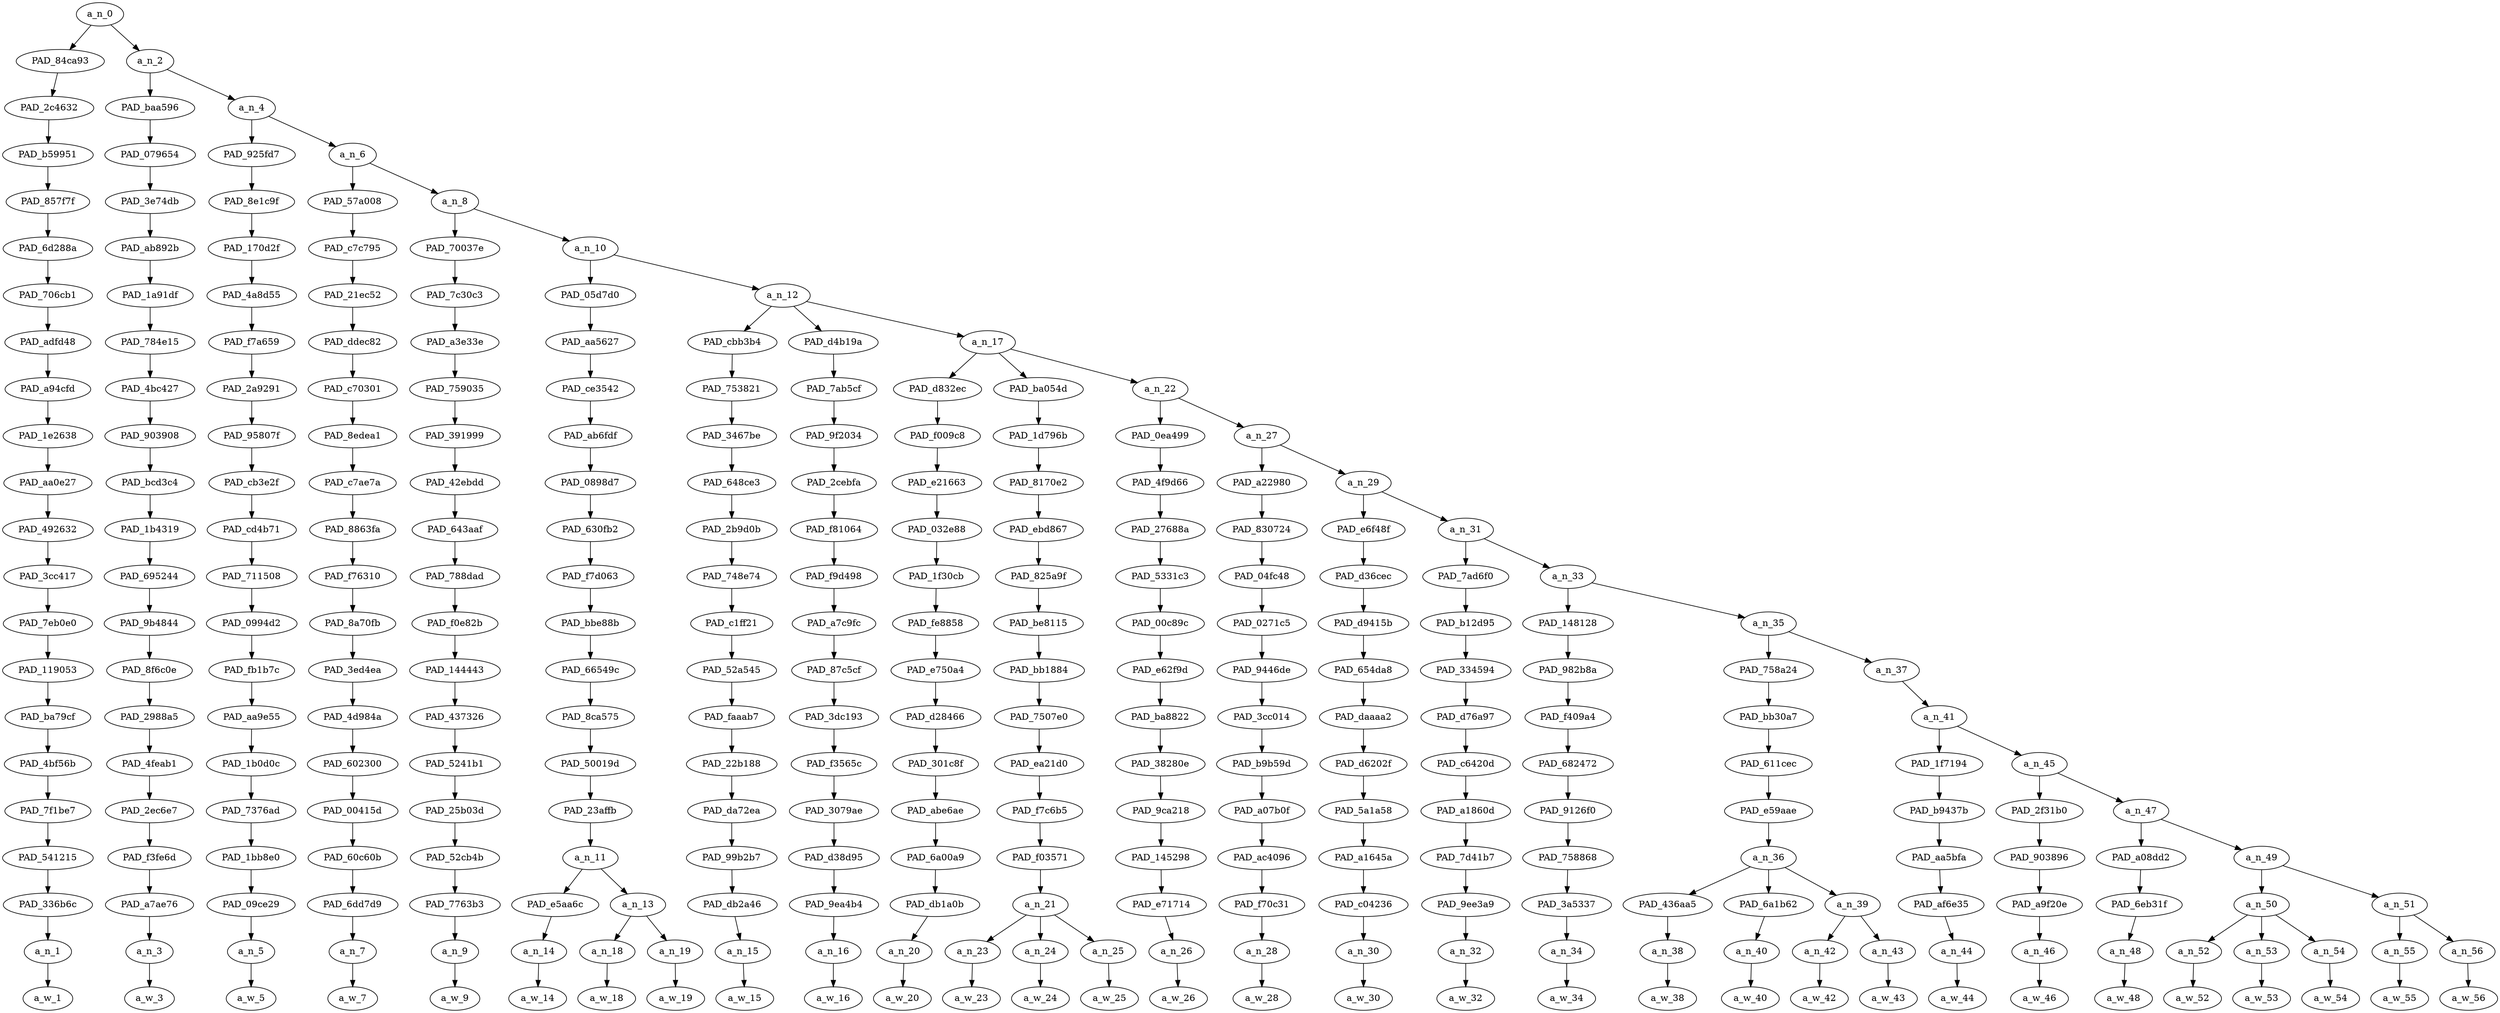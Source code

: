 strict digraph "" {
	a_n_0	[div_dir=1,
		index=0,
		level=21,
		pos="1.063060336642795,21!",
		text_span="[0, 1, 2, 3, 4, 5, 6, 7, 8, 9, 10, 11, 12, 13, 14, 15, 16, 17, 18, 19, 20, 21, 22, 23, 24, 25, 26, 27, 28, 29, 30]",
		value=1.00000000];
	PAD_84ca93	[div_dir=-1,
		index=0,
		level=20,
		pos="0.0,20!",
		text_span="[0]",
		value=0.03033729];
	a_n_0 -> PAD_84ca93;
	a_n_2	[div_dir=1,
		index=1,
		level=20,
		pos="2.12612067328559,20!",
		text_span="[1, 2, 3, 4, 5, 6, 7, 8, 9, 10, 11, 12, 13, 14, 15, 16, 17, 18, 19, 20, 21, 22, 23, 24, 25, 26, 27, 28, 29, 30]",
		value=0.96961679];
	a_n_0 -> a_n_2;
	PAD_2c4632	[div_dir=-1,
		index=0,
		level=19,
		pos="0.0,19!",
		text_span="[0]",
		value=0.03033729];
	PAD_84ca93 -> PAD_2c4632;
	PAD_b59951	[div_dir=-1,
		index=0,
		level=18,
		pos="0.0,18!",
		text_span="[0]",
		value=0.03033729];
	PAD_2c4632 -> PAD_b59951;
	PAD_857f7f	[div_dir=-1,
		index=0,
		level=17,
		pos="0.0,17!",
		text_span="[0]",
		value=0.03033729];
	PAD_b59951 -> PAD_857f7f;
	PAD_6d288a	[div_dir=-1,
		index=0,
		level=16,
		pos="0.0,16!",
		text_span="[0]",
		value=0.03033729];
	PAD_857f7f -> PAD_6d288a;
	PAD_706cb1	[div_dir=-1,
		index=0,
		level=15,
		pos="0.0,15!",
		text_span="[0]",
		value=0.03033729];
	PAD_6d288a -> PAD_706cb1;
	PAD_adfd48	[div_dir=-1,
		index=0,
		level=14,
		pos="0.0,14!",
		text_span="[0]",
		value=0.03033729];
	PAD_706cb1 -> PAD_adfd48;
	PAD_a94cfd	[div_dir=-1,
		index=0,
		level=13,
		pos="0.0,13!",
		text_span="[0]",
		value=0.03033729];
	PAD_adfd48 -> PAD_a94cfd;
	PAD_1e2638	[div_dir=-1,
		index=0,
		level=12,
		pos="0.0,12!",
		text_span="[0]",
		value=0.03033729];
	PAD_a94cfd -> PAD_1e2638;
	PAD_aa0e27	[div_dir=-1,
		index=0,
		level=11,
		pos="0.0,11!",
		text_span="[0]",
		value=0.03033729];
	PAD_1e2638 -> PAD_aa0e27;
	PAD_492632	[div_dir=-1,
		index=0,
		level=10,
		pos="0.0,10!",
		text_span="[0]",
		value=0.03033729];
	PAD_aa0e27 -> PAD_492632;
	PAD_3cc417	[div_dir=-1,
		index=0,
		level=9,
		pos="0.0,9!",
		text_span="[0]",
		value=0.03033729];
	PAD_492632 -> PAD_3cc417;
	PAD_7eb0e0	[div_dir=-1,
		index=0,
		level=8,
		pos="0.0,8!",
		text_span="[0]",
		value=0.03033729];
	PAD_3cc417 -> PAD_7eb0e0;
	PAD_119053	[div_dir=-1,
		index=0,
		level=7,
		pos="0.0,7!",
		text_span="[0]",
		value=0.03033729];
	PAD_7eb0e0 -> PAD_119053;
	PAD_ba79cf	[div_dir=-1,
		index=0,
		level=6,
		pos="0.0,6!",
		text_span="[0]",
		value=0.03033729];
	PAD_119053 -> PAD_ba79cf;
	PAD_4bf56b	[div_dir=-1,
		index=0,
		level=5,
		pos="0.0,5!",
		text_span="[0]",
		value=0.03033729];
	PAD_ba79cf -> PAD_4bf56b;
	PAD_7f1be7	[div_dir=-1,
		index=0,
		level=4,
		pos="0.0,4!",
		text_span="[0]",
		value=0.03033729];
	PAD_4bf56b -> PAD_7f1be7;
	PAD_541215	[div_dir=-1,
		index=0,
		level=3,
		pos="0.0,3!",
		text_span="[0]",
		value=0.03033729];
	PAD_7f1be7 -> PAD_541215;
	PAD_336b6c	[div_dir=-1,
		index=0,
		level=2,
		pos="0.0,2!",
		text_span="[0]",
		value=0.03033729];
	PAD_541215 -> PAD_336b6c;
	a_n_1	[div_dir=-1,
		index=0,
		level=1,
		pos="0.0,1!",
		text_span="[0]",
		value=0.03033729];
	PAD_336b6c -> a_n_1;
	a_w_1	[div_dir=0,
		index=0,
		level=0,
		pos="0,0!",
		text_span="[0]",
		value=also];
	a_n_1 -> a_w_1;
	PAD_baa596	[div_dir=-1,
		index=1,
		level=19,
		pos="1.0,19!",
		text_span="[1]",
		value=0.02542245];
	a_n_2 -> PAD_baa596;
	a_n_4	[div_dir=1,
		index=2,
		level=19,
		pos="3.2522413465711804,19!",
		text_span="[2, 3, 4, 5, 6, 7, 8, 9, 10, 11, 12, 13, 14, 15, 16, 17, 18, 19, 20, 21, 22, 23, 24, 25, 26, 27, 28, 29, 30]",
		value=0.94411245];
	a_n_2 -> a_n_4;
	PAD_079654	[div_dir=-1,
		index=1,
		level=18,
		pos="1.0,18!",
		text_span="[1]",
		value=0.02542245];
	PAD_baa596 -> PAD_079654;
	PAD_3e74db	[div_dir=-1,
		index=1,
		level=17,
		pos="1.0,17!",
		text_span="[1]",
		value=0.02542245];
	PAD_079654 -> PAD_3e74db;
	PAD_ab892b	[div_dir=-1,
		index=1,
		level=16,
		pos="1.0,16!",
		text_span="[1]",
		value=0.02542245];
	PAD_3e74db -> PAD_ab892b;
	PAD_1a91df	[div_dir=-1,
		index=1,
		level=15,
		pos="1.0,15!",
		text_span="[1]",
		value=0.02542245];
	PAD_ab892b -> PAD_1a91df;
	PAD_784e15	[div_dir=-1,
		index=1,
		level=14,
		pos="1.0,14!",
		text_span="[1]",
		value=0.02542245];
	PAD_1a91df -> PAD_784e15;
	PAD_4bc427	[div_dir=-1,
		index=1,
		level=13,
		pos="1.0,13!",
		text_span="[1]",
		value=0.02542245];
	PAD_784e15 -> PAD_4bc427;
	PAD_903908	[div_dir=-1,
		index=1,
		level=12,
		pos="1.0,12!",
		text_span="[1]",
		value=0.02542245];
	PAD_4bc427 -> PAD_903908;
	PAD_bcd3c4	[div_dir=-1,
		index=1,
		level=11,
		pos="1.0,11!",
		text_span="[1]",
		value=0.02542245];
	PAD_903908 -> PAD_bcd3c4;
	PAD_1b4319	[div_dir=-1,
		index=1,
		level=10,
		pos="1.0,10!",
		text_span="[1]",
		value=0.02542245];
	PAD_bcd3c4 -> PAD_1b4319;
	PAD_695244	[div_dir=-1,
		index=1,
		level=9,
		pos="1.0,9!",
		text_span="[1]",
		value=0.02542245];
	PAD_1b4319 -> PAD_695244;
	PAD_9b4844	[div_dir=-1,
		index=1,
		level=8,
		pos="1.0,8!",
		text_span="[1]",
		value=0.02542245];
	PAD_695244 -> PAD_9b4844;
	PAD_8f6c0e	[div_dir=-1,
		index=1,
		level=7,
		pos="1.0,7!",
		text_span="[1]",
		value=0.02542245];
	PAD_9b4844 -> PAD_8f6c0e;
	PAD_2988a5	[div_dir=-1,
		index=1,
		level=6,
		pos="1.0,6!",
		text_span="[1]",
		value=0.02542245];
	PAD_8f6c0e -> PAD_2988a5;
	PAD_4feab1	[div_dir=-1,
		index=1,
		level=5,
		pos="1.0,5!",
		text_span="[1]",
		value=0.02542245];
	PAD_2988a5 -> PAD_4feab1;
	PAD_2ec6e7	[div_dir=-1,
		index=1,
		level=4,
		pos="1.0,4!",
		text_span="[1]",
		value=0.02542245];
	PAD_4feab1 -> PAD_2ec6e7;
	PAD_f3fe6d	[div_dir=-1,
		index=1,
		level=3,
		pos="1.0,3!",
		text_span="[1]",
		value=0.02542245];
	PAD_2ec6e7 -> PAD_f3fe6d;
	PAD_a7ae76	[div_dir=-1,
		index=1,
		level=2,
		pos="1.0,2!",
		text_span="[1]",
		value=0.02542245];
	PAD_f3fe6d -> PAD_a7ae76;
	a_n_3	[div_dir=-1,
		index=1,
		level=1,
		pos="1.0,1!",
		text_span="[1]",
		value=0.02542245];
	PAD_a7ae76 -> a_n_3;
	a_w_3	[div_dir=0,
		index=1,
		level=0,
		pos="1,0!",
		text_span="[1]",
		value=let];
	a_n_3 -> a_w_3;
	PAD_925fd7	[div_dir=-1,
		index=2,
		level=18,
		pos="2.0,18!",
		text_span="[2]",
		value=0.02524834];
	a_n_4 -> PAD_925fd7;
	a_n_6	[div_dir=1,
		index=3,
		level=18,
		pos="4.504482693142361,18!",
		text_span="[3, 4, 5, 6, 7, 8, 9, 10, 11, 12, 13, 14, 15, 16, 17, 18, 19, 20, 21, 22, 23, 24, 25, 26, 27, 28, 29, 30]",
		value=0.91874166];
	a_n_4 -> a_n_6;
	PAD_8e1c9f	[div_dir=-1,
		index=2,
		level=17,
		pos="2.0,17!",
		text_span="[2]",
		value=0.02524834];
	PAD_925fd7 -> PAD_8e1c9f;
	PAD_170d2f	[div_dir=-1,
		index=2,
		level=16,
		pos="2.0,16!",
		text_span="[2]",
		value=0.02524834];
	PAD_8e1c9f -> PAD_170d2f;
	PAD_4a8d55	[div_dir=-1,
		index=2,
		level=15,
		pos="2.0,15!",
		text_span="[2]",
		value=0.02524834];
	PAD_170d2f -> PAD_4a8d55;
	PAD_f7a659	[div_dir=-1,
		index=2,
		level=14,
		pos="2.0,14!",
		text_span="[2]",
		value=0.02524834];
	PAD_4a8d55 -> PAD_f7a659;
	PAD_2a9291	[div_dir=-1,
		index=2,
		level=13,
		pos="2.0,13!",
		text_span="[2]",
		value=0.02524834];
	PAD_f7a659 -> PAD_2a9291;
	PAD_95807f	[div_dir=-1,
		index=2,
		level=12,
		pos="2.0,12!",
		text_span="[2]",
		value=0.02524834];
	PAD_2a9291 -> PAD_95807f;
	PAD_cb3e2f	[div_dir=-1,
		index=2,
		level=11,
		pos="2.0,11!",
		text_span="[2]",
		value=0.02524834];
	PAD_95807f -> PAD_cb3e2f;
	PAD_cd4b71	[div_dir=-1,
		index=2,
		level=10,
		pos="2.0,10!",
		text_span="[2]",
		value=0.02524834];
	PAD_cb3e2f -> PAD_cd4b71;
	PAD_711508	[div_dir=-1,
		index=2,
		level=9,
		pos="2.0,9!",
		text_span="[2]",
		value=0.02524834];
	PAD_cd4b71 -> PAD_711508;
	PAD_0994d2	[div_dir=-1,
		index=2,
		level=8,
		pos="2.0,8!",
		text_span="[2]",
		value=0.02524834];
	PAD_711508 -> PAD_0994d2;
	PAD_fb1b7c	[div_dir=-1,
		index=2,
		level=7,
		pos="2.0,7!",
		text_span="[2]",
		value=0.02524834];
	PAD_0994d2 -> PAD_fb1b7c;
	PAD_aa9e55	[div_dir=-1,
		index=2,
		level=6,
		pos="2.0,6!",
		text_span="[2]",
		value=0.02524834];
	PAD_fb1b7c -> PAD_aa9e55;
	PAD_1b0d0c	[div_dir=-1,
		index=2,
		level=5,
		pos="2.0,5!",
		text_span="[2]",
		value=0.02524834];
	PAD_aa9e55 -> PAD_1b0d0c;
	PAD_7376ad	[div_dir=-1,
		index=2,
		level=4,
		pos="2.0,4!",
		text_span="[2]",
		value=0.02524834];
	PAD_1b0d0c -> PAD_7376ad;
	PAD_1bb8e0	[div_dir=-1,
		index=2,
		level=3,
		pos="2.0,3!",
		text_span="[2]",
		value=0.02524834];
	PAD_7376ad -> PAD_1bb8e0;
	PAD_09ce29	[div_dir=-1,
		index=2,
		level=2,
		pos="2.0,2!",
		text_span="[2]",
		value=0.02524834];
	PAD_1bb8e0 -> PAD_09ce29;
	a_n_5	[div_dir=-1,
		index=2,
		level=1,
		pos="2.0,1!",
		text_span="[2]",
		value=0.02524834];
	PAD_09ce29 -> a_n_5;
	a_w_5	[div_dir=0,
		index=2,
		level=0,
		pos="2,0!",
		text_span="[2]",
		value=me];
	a_n_5 -> a_w_5;
	PAD_57a008	[div_dir=-1,
		index=3,
		level=17,
		pos="3.0,17!",
		text_span="[3]",
		value=0.02547571];
	a_n_6 -> PAD_57a008;
	a_n_8	[div_dir=1,
		index=4,
		level=17,
		pos="6.008965386284721,17!",
		text_span="[4, 5, 6, 7, 8, 9, 10, 11, 12, 13, 14, 15, 16, 17, 18, 19, 20, 21, 22, 23, 24, 25, 26, 27, 28, 29, 30]",
		value=0.89311342];
	a_n_6 -> a_n_8;
	PAD_c7c795	[div_dir=-1,
		index=3,
		level=16,
		pos="3.0,16!",
		text_span="[3]",
		value=0.02547571];
	PAD_57a008 -> PAD_c7c795;
	PAD_21ec52	[div_dir=-1,
		index=3,
		level=15,
		pos="3.0,15!",
		text_span="[3]",
		value=0.02547571];
	PAD_c7c795 -> PAD_21ec52;
	PAD_ddec82	[div_dir=-1,
		index=3,
		level=14,
		pos="3.0,14!",
		text_span="[3]",
		value=0.02547571];
	PAD_21ec52 -> PAD_ddec82;
	PAD_c70301	[div_dir=-1,
		index=3,
		level=13,
		pos="3.0,13!",
		text_span="[3]",
		value=0.02547571];
	PAD_ddec82 -> PAD_c70301;
	PAD_8edea1	[div_dir=-1,
		index=3,
		level=12,
		pos="3.0,12!",
		text_span="[3]",
		value=0.02547571];
	PAD_c70301 -> PAD_8edea1;
	PAD_c7ae7a	[div_dir=-1,
		index=3,
		level=11,
		pos="3.0,11!",
		text_span="[3]",
		value=0.02547571];
	PAD_8edea1 -> PAD_c7ae7a;
	PAD_8863fa	[div_dir=-1,
		index=3,
		level=10,
		pos="3.0,10!",
		text_span="[3]",
		value=0.02547571];
	PAD_c7ae7a -> PAD_8863fa;
	PAD_f76310	[div_dir=-1,
		index=3,
		level=9,
		pos="3.0,9!",
		text_span="[3]",
		value=0.02547571];
	PAD_8863fa -> PAD_f76310;
	PAD_8a70fb	[div_dir=-1,
		index=3,
		level=8,
		pos="3.0,8!",
		text_span="[3]",
		value=0.02547571];
	PAD_f76310 -> PAD_8a70fb;
	PAD_3ed4ea	[div_dir=-1,
		index=3,
		level=7,
		pos="3.0,7!",
		text_span="[3]",
		value=0.02547571];
	PAD_8a70fb -> PAD_3ed4ea;
	PAD_4d984a	[div_dir=-1,
		index=3,
		level=6,
		pos="3.0,6!",
		text_span="[3]",
		value=0.02547571];
	PAD_3ed4ea -> PAD_4d984a;
	PAD_602300	[div_dir=-1,
		index=3,
		level=5,
		pos="3.0,5!",
		text_span="[3]",
		value=0.02547571];
	PAD_4d984a -> PAD_602300;
	PAD_00415d	[div_dir=-1,
		index=3,
		level=4,
		pos="3.0,4!",
		text_span="[3]",
		value=0.02547571];
	PAD_602300 -> PAD_00415d;
	PAD_60c60b	[div_dir=-1,
		index=3,
		level=3,
		pos="3.0,3!",
		text_span="[3]",
		value=0.02547571];
	PAD_00415d -> PAD_60c60b;
	PAD_6dd7d9	[div_dir=-1,
		index=3,
		level=2,
		pos="3.0,2!",
		text_span="[3]",
		value=0.02547571];
	PAD_60c60b -> PAD_6dd7d9;
	a_n_7	[div_dir=-1,
		index=3,
		level=1,
		pos="3.0,1!",
		text_span="[3]",
		value=0.02547571];
	PAD_6dd7d9 -> a_n_7;
	a_w_7	[div_dir=0,
		index=3,
		level=0,
		pos="3,0!",
		text_span="[3]",
		value=add];
	a_n_7 -> a_w_7;
	PAD_70037e	[div_dir=1,
		index=4,
		level=16,
		pos="4.0,16!",
		text_span="[4]",
		value=0.02073565];
	a_n_8 -> PAD_70037e;
	a_n_10	[div_dir=1,
		index=5,
		level=16,
		pos="8.017930772569443,16!",
		text_span="[5, 6, 7, 8, 9, 10, 11, 12, 13, 14, 15, 16, 17, 18, 19, 20, 21, 22, 23, 24, 25, 26, 27, 28, 29, 30]",
		value=0.87220261];
	a_n_8 -> a_n_10;
	PAD_7c30c3	[div_dir=1,
		index=4,
		level=15,
		pos="4.0,15!",
		text_span="[4]",
		value=0.02073565];
	PAD_70037e -> PAD_7c30c3;
	PAD_a3e33e	[div_dir=1,
		index=4,
		level=14,
		pos="4.0,14!",
		text_span="[4]",
		value=0.02073565];
	PAD_7c30c3 -> PAD_a3e33e;
	PAD_759035	[div_dir=1,
		index=4,
		level=13,
		pos="4.0,13!",
		text_span="[4]",
		value=0.02073565];
	PAD_a3e33e -> PAD_759035;
	PAD_391999	[div_dir=1,
		index=4,
		level=12,
		pos="4.0,12!",
		text_span="[4]",
		value=0.02073565];
	PAD_759035 -> PAD_391999;
	PAD_42ebdd	[div_dir=1,
		index=4,
		level=11,
		pos="4.0,11!",
		text_span="[4]",
		value=0.02073565];
	PAD_391999 -> PAD_42ebdd;
	PAD_643aaf	[div_dir=1,
		index=4,
		level=10,
		pos="4.0,10!",
		text_span="[4]",
		value=0.02073565];
	PAD_42ebdd -> PAD_643aaf;
	PAD_788dad	[div_dir=1,
		index=4,
		level=9,
		pos="4.0,9!",
		text_span="[4]",
		value=0.02073565];
	PAD_643aaf -> PAD_788dad;
	PAD_f0e82b	[div_dir=1,
		index=4,
		level=8,
		pos="4.0,8!",
		text_span="[4]",
		value=0.02073565];
	PAD_788dad -> PAD_f0e82b;
	PAD_144443	[div_dir=1,
		index=4,
		level=7,
		pos="4.0,7!",
		text_span="[4]",
		value=0.02073565];
	PAD_f0e82b -> PAD_144443;
	PAD_437326	[div_dir=1,
		index=4,
		level=6,
		pos="4.0,6!",
		text_span="[4]",
		value=0.02073565];
	PAD_144443 -> PAD_437326;
	PAD_5241b1	[div_dir=1,
		index=4,
		level=5,
		pos="4.0,5!",
		text_span="[4]",
		value=0.02073565];
	PAD_437326 -> PAD_5241b1;
	PAD_25b03d	[div_dir=1,
		index=4,
		level=4,
		pos="4.0,4!",
		text_span="[4]",
		value=0.02073565];
	PAD_5241b1 -> PAD_25b03d;
	PAD_52cb4b	[div_dir=1,
		index=4,
		level=3,
		pos="4.0,3!",
		text_span="[4]",
		value=0.02073565];
	PAD_25b03d -> PAD_52cb4b;
	PAD_7763b3	[div_dir=1,
		index=4,
		level=2,
		pos="4.0,2!",
		text_span="[4]",
		value=0.02073565];
	PAD_52cb4b -> PAD_7763b3;
	a_n_9	[div_dir=1,
		index=4,
		level=1,
		pos="4.0,1!",
		text_span="[4]",
		value=0.02073565];
	PAD_7763b3 -> a_n_9;
	a_w_9	[div_dir=0,
		index=4,
		level=0,
		pos="4,0!",
		text_span="[4]",
		value=that];
	a_n_9 -> a_w_9;
	PAD_05d7d0	[div_dir=1,
		index=5,
		level=15,
		pos="6.25,15!",
		text_span="[5, 6, 7]",
		value=0.18874728];
	a_n_10 -> PAD_05d7d0;
	a_n_12	[div_dir=1,
		index=6,
		level=15,
		pos="9.785861545138888,15!",
		text_span="[8, 9, 10, 11, 12, 13, 14, 15, 16, 17, 18, 19, 20, 21, 22, 23, 24, 25, 26, 27, 28, 29, 30]",
		value=0.68327811];
	a_n_10 -> a_n_12;
	PAD_aa5627	[div_dir=1,
		index=5,
		level=14,
		pos="6.25,14!",
		text_span="[5, 6, 7]",
		value=0.18874728];
	PAD_05d7d0 -> PAD_aa5627;
	PAD_ce3542	[div_dir=1,
		index=5,
		level=13,
		pos="6.25,13!",
		text_span="[5, 6, 7]",
		value=0.18874728];
	PAD_aa5627 -> PAD_ce3542;
	PAD_ab6fdf	[div_dir=1,
		index=5,
		level=12,
		pos="6.25,12!",
		text_span="[5, 6, 7]",
		value=0.18874728];
	PAD_ce3542 -> PAD_ab6fdf;
	PAD_0898d7	[div_dir=1,
		index=5,
		level=11,
		pos="6.25,11!",
		text_span="[5, 6, 7]",
		value=0.18874728];
	PAD_ab6fdf -> PAD_0898d7;
	PAD_630fb2	[div_dir=1,
		index=5,
		level=10,
		pos="6.25,10!",
		text_span="[5, 6, 7]",
		value=0.18874728];
	PAD_0898d7 -> PAD_630fb2;
	PAD_f7d063	[div_dir=1,
		index=5,
		level=9,
		pos="6.25,9!",
		text_span="[5, 6, 7]",
		value=0.18874728];
	PAD_630fb2 -> PAD_f7d063;
	PAD_bbe88b	[div_dir=1,
		index=5,
		level=8,
		pos="6.25,8!",
		text_span="[5, 6, 7]",
		value=0.18874728];
	PAD_f7d063 -> PAD_bbe88b;
	PAD_66549c	[div_dir=1,
		index=5,
		level=7,
		pos="6.25,7!",
		text_span="[5, 6, 7]",
		value=0.18874728];
	PAD_bbe88b -> PAD_66549c;
	PAD_8ca575	[div_dir=1,
		index=5,
		level=6,
		pos="6.25,6!",
		text_span="[5, 6, 7]",
		value=0.18874728];
	PAD_66549c -> PAD_8ca575;
	PAD_50019d	[div_dir=1,
		index=5,
		level=5,
		pos="6.25,5!",
		text_span="[5, 6, 7]",
		value=0.18874728];
	PAD_8ca575 -> PAD_50019d;
	PAD_23affb	[div_dir=1,
		index=5,
		level=4,
		pos="6.25,4!",
		text_span="[5, 6, 7]",
		value=0.18874728];
	PAD_50019d -> PAD_23affb;
	a_n_11	[div_dir=1,
		index=5,
		level=3,
		pos="6.25,3!",
		text_span="[5, 6, 7]",
		value=0.18874728];
	PAD_23affb -> a_n_11;
	PAD_e5aa6c	[div_dir=1,
		index=6,
		level=2,
		pos="7.0,2!",
		text_span="[7]",
		value=0.09144351];
	a_n_11 -> PAD_e5aa6c;
	a_n_13	[div_dir=1,
		index=5,
		level=2,
		pos="5.5,2!",
		text_span="[5, 6]",
		value=0.09693285];
	a_n_11 -> a_n_13;
	a_n_14	[div_dir=1,
		index=7,
		level=1,
		pos="7.0,1!",
		text_span="[7]",
		value=0.09144351];
	PAD_e5aa6c -> a_n_14;
	a_w_14	[div_dir=0,
		index=7,
		level=0,
		pos="7,0!",
		text_span="[7]",
		value=refugees];
	a_n_14 -> a_w_14;
	a_n_18	[div_dir=-1,
		index=5,
		level=1,
		pos="5.0,1!",
		text_span="[5]",
		value=0.02963525];
	a_n_13 -> a_n_18;
	a_n_19	[div_dir=1,
		index=6,
		level=1,
		pos="6.0,1!",
		text_span="[6]",
		value=0.06714902];
	a_n_13 -> a_n_19;
	a_w_18	[div_dir=0,
		index=5,
		level=0,
		pos="5,0!",
		text_span="[5]",
		value=even];
	a_n_18 -> a_w_18;
	a_w_19	[div_dir=0,
		index=6,
		level=0,
		pos="6,0!",
		text_span="[6]",
		value=genuine];
	a_n_19 -> a_w_19;
	PAD_cbb3b4	[div_dir=1,
		index=6,
		level=14,
		pos="8.0,14!",
		text_span="[8]",
		value=0.02553313];
	a_n_12 -> PAD_cbb3b4;
	PAD_d4b19a	[div_dir=1,
		index=7,
		level=14,
		pos="9.0,14!",
		text_span="[9]",
		value=0.02357759];
	a_n_12 -> PAD_d4b19a;
	a_n_17	[div_dir=1,
		index=8,
		level=14,
		pos="12.357584635416666,14!",
		text_span="[10, 11, 12, 13, 14, 15, 16, 17, 18, 19, 20, 21, 22, 23, 24, 25, 26, 27, 28, 29, 30]",
		value=0.63410750];
	a_n_12 -> a_n_17;
	PAD_753821	[div_dir=1,
		index=6,
		level=13,
		pos="8.0,13!",
		text_span="[8]",
		value=0.02553313];
	PAD_cbb3b4 -> PAD_753821;
	PAD_3467be	[div_dir=1,
		index=6,
		level=12,
		pos="8.0,12!",
		text_span="[8]",
		value=0.02553313];
	PAD_753821 -> PAD_3467be;
	PAD_648ce3	[div_dir=1,
		index=6,
		level=11,
		pos="8.0,11!",
		text_span="[8]",
		value=0.02553313];
	PAD_3467be -> PAD_648ce3;
	PAD_2b9d0b	[div_dir=1,
		index=6,
		level=10,
		pos="8.0,10!",
		text_span="[8]",
		value=0.02553313];
	PAD_648ce3 -> PAD_2b9d0b;
	PAD_748e74	[div_dir=1,
		index=6,
		level=9,
		pos="8.0,9!",
		text_span="[8]",
		value=0.02553313];
	PAD_2b9d0b -> PAD_748e74;
	PAD_c1ff21	[div_dir=1,
		index=6,
		level=8,
		pos="8.0,8!",
		text_span="[8]",
		value=0.02553313];
	PAD_748e74 -> PAD_c1ff21;
	PAD_52a545	[div_dir=1,
		index=6,
		level=7,
		pos="8.0,7!",
		text_span="[8]",
		value=0.02553313];
	PAD_c1ff21 -> PAD_52a545;
	PAD_faaab7	[div_dir=1,
		index=6,
		level=6,
		pos="8.0,6!",
		text_span="[8]",
		value=0.02553313];
	PAD_52a545 -> PAD_faaab7;
	PAD_22b188	[div_dir=1,
		index=6,
		level=5,
		pos="8.0,5!",
		text_span="[8]",
		value=0.02553313];
	PAD_faaab7 -> PAD_22b188;
	PAD_da72ea	[div_dir=1,
		index=6,
		level=4,
		pos="8.0,4!",
		text_span="[8]",
		value=0.02553313];
	PAD_22b188 -> PAD_da72ea;
	PAD_99b2b7	[div_dir=1,
		index=6,
		level=3,
		pos="8.0,3!",
		text_span="[8]",
		value=0.02553313];
	PAD_da72ea -> PAD_99b2b7;
	PAD_db2a46	[div_dir=1,
		index=7,
		level=2,
		pos="8.0,2!",
		text_span="[8]",
		value=0.02553313];
	PAD_99b2b7 -> PAD_db2a46;
	a_n_15	[div_dir=1,
		index=8,
		level=1,
		pos="8.0,1!",
		text_span="[8]",
		value=0.02553313];
	PAD_db2a46 -> a_n_15;
	a_w_15	[div_dir=0,
		index=8,
		level=0,
		pos="8,0!",
		text_span="[8]",
		value=are];
	a_n_15 -> a_w_15;
	PAD_7ab5cf	[div_dir=1,
		index=7,
		level=13,
		pos="9.0,13!",
		text_span="[9]",
		value=0.02357759];
	PAD_d4b19a -> PAD_7ab5cf;
	PAD_9f2034	[div_dir=1,
		index=7,
		level=12,
		pos="9.0,12!",
		text_span="[9]",
		value=0.02357759];
	PAD_7ab5cf -> PAD_9f2034;
	PAD_2cebfa	[div_dir=1,
		index=7,
		level=11,
		pos="9.0,11!",
		text_span="[9]",
		value=0.02357759];
	PAD_9f2034 -> PAD_2cebfa;
	PAD_f81064	[div_dir=1,
		index=7,
		level=10,
		pos="9.0,10!",
		text_span="[9]",
		value=0.02357759];
	PAD_2cebfa -> PAD_f81064;
	PAD_f9d498	[div_dir=1,
		index=7,
		level=9,
		pos="9.0,9!",
		text_span="[9]",
		value=0.02357759];
	PAD_f81064 -> PAD_f9d498;
	PAD_a7c9fc	[div_dir=1,
		index=7,
		level=8,
		pos="9.0,8!",
		text_span="[9]",
		value=0.02357759];
	PAD_f9d498 -> PAD_a7c9fc;
	PAD_87c5cf	[div_dir=1,
		index=7,
		level=7,
		pos="9.0,7!",
		text_span="[9]",
		value=0.02357759];
	PAD_a7c9fc -> PAD_87c5cf;
	PAD_3dc193	[div_dir=1,
		index=7,
		level=6,
		pos="9.0,6!",
		text_span="[9]",
		value=0.02357759];
	PAD_87c5cf -> PAD_3dc193;
	PAD_f3565c	[div_dir=1,
		index=7,
		level=5,
		pos="9.0,5!",
		text_span="[9]",
		value=0.02357759];
	PAD_3dc193 -> PAD_f3565c;
	PAD_3079ae	[div_dir=1,
		index=7,
		level=4,
		pos="9.0,4!",
		text_span="[9]",
		value=0.02357759];
	PAD_f3565c -> PAD_3079ae;
	PAD_d38d95	[div_dir=1,
		index=7,
		level=3,
		pos="9.0,3!",
		text_span="[9]",
		value=0.02357759];
	PAD_3079ae -> PAD_d38d95;
	PAD_9ea4b4	[div_dir=1,
		index=8,
		level=2,
		pos="9.0,2!",
		text_span="[9]",
		value=0.02357759];
	PAD_d38d95 -> PAD_9ea4b4;
	a_n_16	[div_dir=1,
		index=9,
		level=1,
		pos="9.0,1!",
		text_span="[9]",
		value=0.02357759];
	PAD_9ea4b4 -> a_n_16;
	a_w_16	[div_dir=0,
		index=9,
		level=0,
		pos="9,0!",
		text_span="[9]",
		value=often];
	a_n_16 -> a_w_16;
	PAD_d832ec	[div_dir=-1,
		index=8,
		level=13,
		pos="10.0,13!",
		text_span="[10]",
		value=0.04259669];
	a_n_17 -> PAD_d832ec;
	PAD_ba054d	[div_dir=1,
		index=9,
		level=13,
		pos="12.0,13!",
		text_span="[11, 12, 13]",
		value=0.08821057];
	a_n_17 -> PAD_ba054d;
	a_n_22	[div_dir=-1,
		index=10,
		level=13,
		pos="15.07275390625,13!",
		text_span="[14, 15, 16, 17, 18, 19, 20, 21, 22, 23, 24, 25, 26, 27, 28, 29, 30]",
		value=0.50325607];
	a_n_17 -> a_n_22;
	PAD_f009c8	[div_dir=-1,
		index=8,
		level=12,
		pos="10.0,12!",
		text_span="[10]",
		value=0.04259669];
	PAD_d832ec -> PAD_f009c8;
	PAD_e21663	[div_dir=-1,
		index=8,
		level=11,
		pos="10.0,11!",
		text_span="[10]",
		value=0.04259669];
	PAD_f009c8 -> PAD_e21663;
	PAD_032e88	[div_dir=-1,
		index=8,
		level=10,
		pos="10.0,10!",
		text_span="[10]",
		value=0.04259669];
	PAD_e21663 -> PAD_032e88;
	PAD_1f30cb	[div_dir=-1,
		index=8,
		level=9,
		pos="10.0,9!",
		text_span="[10]",
		value=0.04259669];
	PAD_032e88 -> PAD_1f30cb;
	PAD_fe8858	[div_dir=-1,
		index=8,
		level=8,
		pos="10.0,8!",
		text_span="[10]",
		value=0.04259669];
	PAD_1f30cb -> PAD_fe8858;
	PAD_e750a4	[div_dir=-1,
		index=8,
		level=7,
		pos="10.0,7!",
		text_span="[10]",
		value=0.04259669];
	PAD_fe8858 -> PAD_e750a4;
	PAD_d28466	[div_dir=-1,
		index=8,
		level=6,
		pos="10.0,6!",
		text_span="[10]",
		value=0.04259669];
	PAD_e750a4 -> PAD_d28466;
	PAD_301c8f	[div_dir=-1,
		index=8,
		level=5,
		pos="10.0,5!",
		text_span="[10]",
		value=0.04259669];
	PAD_d28466 -> PAD_301c8f;
	PAD_abe6ae	[div_dir=-1,
		index=8,
		level=4,
		pos="10.0,4!",
		text_span="[10]",
		value=0.04259669];
	PAD_301c8f -> PAD_abe6ae;
	PAD_6a00a9	[div_dir=-1,
		index=8,
		level=3,
		pos="10.0,3!",
		text_span="[10]",
		value=0.04259669];
	PAD_abe6ae -> PAD_6a00a9;
	PAD_db1a0b	[div_dir=-1,
		index=9,
		level=2,
		pos="10.0,2!",
		text_span="[10]",
		value=0.04259669];
	PAD_6a00a9 -> PAD_db1a0b;
	a_n_20	[div_dir=-1,
		index=10,
		level=1,
		pos="10.0,1!",
		text_span="[10]",
		value=0.04259669];
	PAD_db1a0b -> a_n_20;
	a_w_20	[div_dir=0,
		index=10,
		level=0,
		pos="10,0!",
		text_span="[10]",
		value=fleeing];
	a_n_20 -> a_w_20;
	PAD_1d796b	[div_dir=1,
		index=9,
		level=12,
		pos="12.0,12!",
		text_span="[11, 12, 13]",
		value=0.08821057];
	PAD_ba054d -> PAD_1d796b;
	PAD_8170e2	[div_dir=1,
		index=9,
		level=11,
		pos="12.0,11!",
		text_span="[11, 12, 13]",
		value=0.08821057];
	PAD_1d796b -> PAD_8170e2;
	PAD_ebd867	[div_dir=1,
		index=9,
		level=10,
		pos="12.0,10!",
		text_span="[11, 12, 13]",
		value=0.08821057];
	PAD_8170e2 -> PAD_ebd867;
	PAD_825a9f	[div_dir=1,
		index=9,
		level=9,
		pos="12.0,9!",
		text_span="[11, 12, 13]",
		value=0.08821057];
	PAD_ebd867 -> PAD_825a9f;
	PAD_be8115	[div_dir=1,
		index=9,
		level=8,
		pos="12.0,8!",
		text_span="[11, 12, 13]",
		value=0.08821057];
	PAD_825a9f -> PAD_be8115;
	PAD_bb1884	[div_dir=1,
		index=9,
		level=7,
		pos="12.0,7!",
		text_span="[11, 12, 13]",
		value=0.08821057];
	PAD_be8115 -> PAD_bb1884;
	PAD_7507e0	[div_dir=1,
		index=9,
		level=6,
		pos="12.0,6!",
		text_span="[11, 12, 13]",
		value=0.08821057];
	PAD_bb1884 -> PAD_7507e0;
	PAD_ea21d0	[div_dir=1,
		index=9,
		level=5,
		pos="12.0,5!",
		text_span="[11, 12, 13]",
		value=0.08821057];
	PAD_7507e0 -> PAD_ea21d0;
	PAD_f7c6b5	[div_dir=1,
		index=9,
		level=4,
		pos="12.0,4!",
		text_span="[11, 12, 13]",
		value=0.08821057];
	PAD_ea21d0 -> PAD_f7c6b5;
	PAD_f03571	[div_dir=1,
		index=9,
		level=3,
		pos="12.0,3!",
		text_span="[11, 12, 13]",
		value=0.08821057];
	PAD_f7c6b5 -> PAD_f03571;
	a_n_21	[div_dir=1,
		index=10,
		level=2,
		pos="12.0,2!",
		text_span="[11, 12, 13]",
		value=0.08821057];
	PAD_f03571 -> a_n_21;
	a_n_23	[div_dir=1,
		index=11,
		level=1,
		pos="11.0,1!",
		text_span="[11]",
		value=0.02177051];
	a_n_21 -> a_n_23;
	a_n_24	[div_dir=1,
		index=12,
		level=1,
		pos="12.0,1!",
		text_span="[12]",
		value=0.03006796];
	a_n_21 -> a_n_24;
	a_n_25	[div_dir=1,
		index=13,
		level=1,
		pos="13.0,1!",
		text_span="[13]",
		value=0.03611250];
	a_n_21 -> a_n_25;
	a_w_23	[div_dir=0,
		index=11,
		level=0,
		pos="11,0!",
		text_span="[11]",
		value=their];
	a_n_23 -> a_w_23;
	a_w_24	[div_dir=0,
		index=12,
		level=0,
		pos="12,0!",
		text_span="[12]",
		value=home];
	a_n_24 -> a_w_24;
	a_w_25	[div_dir=0,
		index=13,
		level=0,
		pos="13,0!",
		text_span="[13]",
		value=countries];
	a_n_25 -> a_w_25;
	PAD_0ea499	[div_dir=1,
		index=10,
		level=12,
		pos="14.0,12!",
		text_span="[14]",
		value=0.01995987];
	a_n_22 -> PAD_0ea499;
	a_n_27	[div_dir=-1,
		index=11,
		level=12,
		pos="16.1455078125,12!",
		text_span="[15, 16, 17, 18, 19, 20, 21, 22, 23, 24, 25, 26, 27, 28, 29, 30]",
		value=0.48327287];
	a_n_22 -> a_n_27;
	PAD_4f9d66	[div_dir=1,
		index=10,
		level=11,
		pos="14.0,11!",
		text_span="[14]",
		value=0.01995987];
	PAD_0ea499 -> PAD_4f9d66;
	PAD_27688a	[div_dir=1,
		index=10,
		level=10,
		pos="14.0,10!",
		text_span="[14]",
		value=0.01995987];
	PAD_4f9d66 -> PAD_27688a;
	PAD_5331c3	[div_dir=1,
		index=10,
		level=9,
		pos="14.0,9!",
		text_span="[14]",
		value=0.01995987];
	PAD_27688a -> PAD_5331c3;
	PAD_00c89c	[div_dir=1,
		index=10,
		level=8,
		pos="14.0,8!",
		text_span="[14]",
		value=0.01995987];
	PAD_5331c3 -> PAD_00c89c;
	PAD_e62f9d	[div_dir=1,
		index=10,
		level=7,
		pos="14.0,7!",
		text_span="[14]",
		value=0.01995987];
	PAD_00c89c -> PAD_e62f9d;
	PAD_ba8822	[div_dir=1,
		index=10,
		level=6,
		pos="14.0,6!",
		text_span="[14]",
		value=0.01995987];
	PAD_e62f9d -> PAD_ba8822;
	PAD_38280e	[div_dir=1,
		index=10,
		level=5,
		pos="14.0,5!",
		text_span="[14]",
		value=0.01995987];
	PAD_ba8822 -> PAD_38280e;
	PAD_9ca218	[div_dir=1,
		index=10,
		level=4,
		pos="14.0,4!",
		text_span="[14]",
		value=0.01995987];
	PAD_38280e -> PAD_9ca218;
	PAD_145298	[div_dir=1,
		index=10,
		level=3,
		pos="14.0,3!",
		text_span="[14]",
		value=0.01995987];
	PAD_9ca218 -> PAD_145298;
	PAD_e71714	[div_dir=1,
		index=11,
		level=2,
		pos="14.0,2!",
		text_span="[14]",
		value=0.01995987];
	PAD_145298 -> PAD_e71714;
	a_n_26	[div_dir=1,
		index=14,
		level=1,
		pos="14.0,1!",
		text_span="[14]",
		value=0.01995987];
	PAD_e71714 -> a_n_26;
	a_w_26	[div_dir=0,
		index=14,
		level=0,
		pos="14,0!",
		text_span="[14]",
		value=because];
	a_n_26 -> a_w_26;
	PAD_a22980	[div_dir=1,
		index=11,
		level=11,
		pos="15.0,11!",
		text_span="[15]",
		value=0.01831448];
	a_n_27 -> PAD_a22980;
	a_n_29	[div_dir=-1,
		index=12,
		level=11,
		pos="17.291015625,11!",
		text_span="[16, 17, 18, 19, 20, 21, 22, 23, 24, 25, 26, 27, 28, 29, 30]",
		value=0.46492083];
	a_n_27 -> a_n_29;
	PAD_830724	[div_dir=1,
		index=11,
		level=10,
		pos="15.0,10!",
		text_span="[15]",
		value=0.01831448];
	PAD_a22980 -> PAD_830724;
	PAD_04fc48	[div_dir=1,
		index=11,
		level=9,
		pos="15.0,9!",
		text_span="[15]",
		value=0.01831448];
	PAD_830724 -> PAD_04fc48;
	PAD_0271c5	[div_dir=1,
		index=11,
		level=8,
		pos="15.0,8!",
		text_span="[15]",
		value=0.01831448];
	PAD_04fc48 -> PAD_0271c5;
	PAD_9446de	[div_dir=1,
		index=11,
		level=7,
		pos="15.0,7!",
		text_span="[15]",
		value=0.01831448];
	PAD_0271c5 -> PAD_9446de;
	PAD_3cc014	[div_dir=1,
		index=11,
		level=6,
		pos="15.0,6!",
		text_span="[15]",
		value=0.01831448];
	PAD_9446de -> PAD_3cc014;
	PAD_b9b59d	[div_dir=1,
		index=11,
		level=5,
		pos="15.0,5!",
		text_span="[15]",
		value=0.01831448];
	PAD_3cc014 -> PAD_b9b59d;
	PAD_a07b0f	[div_dir=1,
		index=11,
		level=4,
		pos="15.0,4!",
		text_span="[15]",
		value=0.01831448];
	PAD_b9b59d -> PAD_a07b0f;
	PAD_ac4096	[div_dir=1,
		index=11,
		level=3,
		pos="15.0,3!",
		text_span="[15]",
		value=0.01831448];
	PAD_a07b0f -> PAD_ac4096;
	PAD_f70c31	[div_dir=1,
		index=12,
		level=2,
		pos="15.0,2!",
		text_span="[15]",
		value=0.01831448];
	PAD_ac4096 -> PAD_f70c31;
	a_n_28	[div_dir=1,
		index=15,
		level=1,
		pos="15.0,1!",
		text_span="[15]",
		value=0.01831448];
	PAD_f70c31 -> a_n_28;
	a_w_28	[div_dir=0,
		index=15,
		level=0,
		pos="15,0!",
		text_span="[15]",
		value=they];
	a_n_28 -> a_w_28;
	PAD_e6f48f	[div_dir=-1,
		index=12,
		level=10,
		pos="16.0,10!",
		text_span="[16]",
		value=0.02290935];
	a_n_29 -> PAD_e6f48f;
	a_n_31	[div_dir=-1,
		index=13,
		level=10,
		pos="18.58203125,10!",
		text_span="[17, 18, 19, 20, 21, 22, 23, 24, 25, 26, 27, 28, 29, 30]",
		value=0.44197097];
	a_n_29 -> a_n_31;
	PAD_d36cec	[div_dir=-1,
		index=12,
		level=9,
		pos="16.0,9!",
		text_span="[16]",
		value=0.02290935];
	PAD_e6f48f -> PAD_d36cec;
	PAD_d9415b	[div_dir=-1,
		index=12,
		level=8,
		pos="16.0,8!",
		text_span="[16]",
		value=0.02290935];
	PAD_d36cec -> PAD_d9415b;
	PAD_654da8	[div_dir=-1,
		index=12,
		level=7,
		pos="16.0,7!",
		text_span="[16]",
		value=0.02290935];
	PAD_d9415b -> PAD_654da8;
	PAD_daaaa2	[div_dir=-1,
		index=12,
		level=6,
		pos="16.0,6!",
		text_span="[16]",
		value=0.02290935];
	PAD_654da8 -> PAD_daaaa2;
	PAD_d6202f	[div_dir=-1,
		index=12,
		level=5,
		pos="16.0,5!",
		text_span="[16]",
		value=0.02290935];
	PAD_daaaa2 -> PAD_d6202f;
	PAD_5a1a58	[div_dir=-1,
		index=12,
		level=4,
		pos="16.0,4!",
		text_span="[16]",
		value=0.02290935];
	PAD_d6202f -> PAD_5a1a58;
	PAD_a1645a	[div_dir=-1,
		index=12,
		level=3,
		pos="16.0,3!",
		text_span="[16]",
		value=0.02290935];
	PAD_5a1a58 -> PAD_a1645a;
	PAD_c04236	[div_dir=-1,
		index=13,
		level=2,
		pos="16.0,2!",
		text_span="[16]",
		value=0.02290935];
	PAD_a1645a -> PAD_c04236;
	a_n_30	[div_dir=-1,
		index=16,
		level=1,
		pos="16.0,1!",
		text_span="[16]",
		value=0.02290935];
	PAD_c04236 -> a_n_30;
	a_w_30	[div_dir=0,
		index=16,
		level=0,
		pos="16,0!",
		text_span="[16]",
		value=fear];
	a_n_30 -> a_w_30;
	PAD_7ad6f0	[div_dir=-1,
		index=13,
		level=9,
		pos="17.0,9!",
		text_span="[17]",
		value=0.03559811];
	a_n_31 -> PAD_7ad6f0;
	a_n_33	[div_dir=1,
		index=14,
		level=9,
		pos="20.1640625,9!",
		text_span="[18, 19, 20, 21, 22, 23, 24, 25, 26, 27, 28, 29, 30]",
		value=0.40634359];
	a_n_31 -> a_n_33;
	PAD_b12d95	[div_dir=-1,
		index=13,
		level=8,
		pos="17.0,8!",
		text_span="[17]",
		value=0.03559811];
	PAD_7ad6f0 -> PAD_b12d95;
	PAD_334594	[div_dir=-1,
		index=13,
		level=7,
		pos="17.0,7!",
		text_span="[17]",
		value=0.03559811];
	PAD_b12d95 -> PAD_334594;
	PAD_d76a97	[div_dir=-1,
		index=13,
		level=6,
		pos="17.0,6!",
		text_span="[17]",
		value=0.03559811];
	PAD_334594 -> PAD_d76a97;
	PAD_c6420d	[div_dir=-1,
		index=13,
		level=5,
		pos="17.0,5!",
		text_span="[17]",
		value=0.03559811];
	PAD_d76a97 -> PAD_c6420d;
	PAD_a1860d	[div_dir=-1,
		index=13,
		level=4,
		pos="17.0,4!",
		text_span="[17]",
		value=0.03559811];
	PAD_c6420d -> PAD_a1860d;
	PAD_7d41b7	[div_dir=-1,
		index=13,
		level=3,
		pos="17.0,3!",
		text_span="[17]",
		value=0.03559811];
	PAD_a1860d -> PAD_7d41b7;
	PAD_9ee3a9	[div_dir=-1,
		index=14,
		level=2,
		pos="17.0,2!",
		text_span="[17]",
		value=0.03559811];
	PAD_7d41b7 -> PAD_9ee3a9;
	a_n_32	[div_dir=-1,
		index=17,
		level=1,
		pos="17.0,1!",
		text_span="[17]",
		value=0.03559811];
	PAD_9ee3a9 -> a_n_32;
	a_w_32	[div_dir=0,
		index=17,
		level=0,
		pos="17,0!",
		text_span="[17]",
		value=retribution];
	a_n_32 -> a_w_32;
	PAD_148128	[div_dir=1,
		index=14,
		level=8,
		pos="18.0,8!",
		text_span="[18]",
		value=0.01730730];
	a_n_33 -> PAD_148128;
	a_n_35	[div_dir=-1,
		index=15,
		level=8,
		pos="22.328125,8!",
		text_span="[19, 20, 21, 22, 23, 24, 25, 26, 27, 28, 29, 30]",
		value=0.38902231];
	a_n_33 -> a_n_35;
	PAD_982b8a	[div_dir=1,
		index=14,
		level=7,
		pos="18.0,7!",
		text_span="[18]",
		value=0.01730730];
	PAD_148128 -> PAD_982b8a;
	PAD_f409a4	[div_dir=1,
		index=14,
		level=6,
		pos="18.0,6!",
		text_span="[18]",
		value=0.01730730];
	PAD_982b8a -> PAD_f409a4;
	PAD_682472	[div_dir=1,
		index=14,
		level=5,
		pos="18.0,5!",
		text_span="[18]",
		value=0.01730730];
	PAD_f409a4 -> PAD_682472;
	PAD_9126f0	[div_dir=1,
		index=14,
		level=4,
		pos="18.0,4!",
		text_span="[18]",
		value=0.01730730];
	PAD_682472 -> PAD_9126f0;
	PAD_758868	[div_dir=1,
		index=14,
		level=3,
		pos="18.0,3!",
		text_span="[18]",
		value=0.01730730];
	PAD_9126f0 -> PAD_758868;
	PAD_3a5337	[div_dir=1,
		index=15,
		level=2,
		pos="18.0,2!",
		text_span="[18]",
		value=0.01730730];
	PAD_758868 -> PAD_3a5337;
	a_n_34	[div_dir=1,
		index=18,
		level=1,
		pos="18.0,1!",
		text_span="[18]",
		value=0.01730730];
	PAD_3a5337 -> a_n_34;
	a_w_34	[div_dir=0,
		index=18,
		level=0,
		pos="18,0!",
		text_span="[18]",
		value=for];
	a_n_34 -> a_w_34;
	PAD_758a24	[div_dir=1,
		index=15,
		level=7,
		pos="20.5,7!",
		text_span="[19, 20, 21, 22]",
		value=0.08918057];
	a_n_35 -> PAD_758a24;
	a_n_37	[div_dir=-1,
		index=16,
		level=7,
		pos="24.15625,7!",
		text_span="[23, 24, 25, 26, 27, 28, 29, 30]",
		value=0.29984145];
	a_n_35 -> a_n_37;
	PAD_bb30a7	[div_dir=1,
		index=15,
		level=6,
		pos="20.5,6!",
		text_span="[19, 20, 21, 22]",
		value=0.08918057];
	PAD_758a24 -> PAD_bb30a7;
	PAD_611cec	[div_dir=1,
		index=15,
		level=5,
		pos="20.5,5!",
		text_span="[19, 20, 21, 22]",
		value=0.08918057];
	PAD_bb30a7 -> PAD_611cec;
	PAD_e59aae	[div_dir=1,
		index=15,
		level=4,
		pos="20.5,4!",
		text_span="[19, 20, 21, 22]",
		value=0.08918057];
	PAD_611cec -> PAD_e59aae;
	a_n_36	[div_dir=1,
		index=15,
		level=3,
		pos="20.5,3!",
		text_span="[19, 20, 21, 22]",
		value=0.08918057];
	PAD_e59aae -> a_n_36;
	PAD_436aa5	[div_dir=-1,
		index=16,
		level=2,
		pos="19.0,2!",
		text_span="[19]",
		value=0.01805447];
	a_n_36 -> PAD_436aa5;
	PAD_6a1b62	[div_dir=-1,
		index=18,
		level=2,
		pos="22.0,2!",
		text_span="[22]",
		value=0.02385991];
	a_n_36 -> PAD_6a1b62;
	a_n_39	[div_dir=1,
		index=17,
		level=2,
		pos="20.5,2!",
		text_span="[20, 21]",
		value=0.04724832];
	a_n_36 -> a_n_39;
	a_n_38	[div_dir=-1,
		index=19,
		level=1,
		pos="19.0,1!",
		text_span="[19]",
		value=0.01805447];
	PAD_436aa5 -> a_n_38;
	a_w_38	[div_dir=0,
		index=19,
		level=0,
		pos="19,0!",
		text_span="[19]",
		value=the];
	a_n_38 -> a_w_38;
	a_n_40	[div_dir=-1,
		index=22,
		level=1,
		pos="22.0,1!",
		text_span="[22]",
		value=0.02385991];
	PAD_6a1b62 -> a_n_40;
	a_w_40	[div_dir=0,
		index=22,
		level=0,
		pos="22,0!",
		text_span="[22]",
		value=things];
	a_n_40 -> a_w_40;
	a_n_42	[div_dir=1,
		index=20,
		level=1,
		pos="20.0,1!",
		text_span="[20]",
		value=0.01997668];
	a_n_39 -> a_n_42;
	a_n_43	[div_dir=1,
		index=21,
		level=1,
		pos="21.0,1!",
		text_span="[21]",
		value=0.02717005];
	a_n_39 -> a_n_43;
	a_w_42	[div_dir=0,
		index=20,
		level=0,
		pos="20,0!",
		text_span="[20]",
		value=very];
	a_n_42 -> a_w_42;
	a_w_43	[div_dir=0,
		index=21,
		level=0,
		pos="21,0!",
		text_span="[21]",
		value=bad];
	a_n_43 -> a_w_43;
	a_n_41	[div_dir=-1,
		index=16,
		level=6,
		pos="24.15625,6!",
		text_span="[23, 24, 25, 26, 27, 28, 29, 30]",
		value=0.29982841];
	a_n_37 -> a_n_41;
	PAD_1f7194	[div_dir=1,
		index=16,
		level=5,
		pos="23.0,5!",
		text_span="[23]",
		value=0.01933895];
	a_n_41 -> PAD_1f7194;
	a_n_45	[div_dir=-1,
		index=17,
		level=5,
		pos="25.3125,5!",
		text_span="[24, 25, 26, 27, 28, 29, 30]",
		value=0.28047642];
	a_n_41 -> a_n_45;
	PAD_b9437b	[div_dir=1,
		index=16,
		level=4,
		pos="23.0,4!",
		text_span="[23]",
		value=0.01933895];
	PAD_1f7194 -> PAD_b9437b;
	PAD_aa5bfa	[div_dir=1,
		index=16,
		level=3,
		pos="23.0,3!",
		text_span="[23]",
		value=0.01933895];
	PAD_b9437b -> PAD_aa5bfa;
	PAD_af6e35	[div_dir=1,
		index=19,
		level=2,
		pos="23.0,2!",
		text_span="[23]",
		value=0.01933895];
	PAD_aa5bfa -> PAD_af6e35;
	a_n_44	[div_dir=1,
		index=23,
		level=1,
		pos="23.0,1!",
		text_span="[23]",
		value=0.01933895];
	PAD_af6e35 -> a_n_44;
	a_w_44	[div_dir=0,
		index=23,
		level=0,
		pos="23,0!",
		text_span="[23]",
		value=they1];
	a_n_44 -> a_w_44;
	PAD_2f31b0	[div_dir=-1,
		index=17,
		level=4,
		pos="24.0,4!",
		text_span="[24]",
		value=0.02037314];
	a_n_45 -> PAD_2f31b0;
	a_n_47	[div_dir=-1,
		index=18,
		level=4,
		pos="26.625,4!",
		text_span="[25, 26, 27, 28, 29, 30]",
		value=0.26008729];
	a_n_45 -> a_n_47;
	PAD_903896	[div_dir=-1,
		index=17,
		level=3,
		pos="24.0,3!",
		text_span="[24]",
		value=0.02037314];
	PAD_2f31b0 -> PAD_903896;
	PAD_a9f20e	[div_dir=-1,
		index=20,
		level=2,
		pos="24.0,2!",
		text_span="[24]",
		value=0.02037314];
	PAD_903896 -> PAD_a9f20e;
	a_n_46	[div_dir=-1,
		index=24,
		level=1,
		pos="24.0,1!",
		text_span="[24]",
		value=0.02037314];
	PAD_a9f20e -> a_n_46;
	a_w_46	[div_dir=0,
		index=24,
		level=0,
		pos="24,0!",
		text_span="[24]",
		value=did];
	a_n_46 -> a_w_46;
	PAD_a08dd2	[div_dir=-1,
		index=18,
		level=3,
		pos="25.0,3!",
		text_span="[25]",
		value=0.02057832];
	a_n_47 -> PAD_a08dd2;
	a_n_49	[div_dir=1,
		index=19,
		level=3,
		pos="28.25,3!",
		text_span="[26, 27, 28, 29, 30]",
		value=0.23949426];
	a_n_47 -> a_n_49;
	PAD_6eb31f	[div_dir=-1,
		index=21,
		level=2,
		pos="25.0,2!",
		text_span="[25]",
		value=0.02057832];
	PAD_a08dd2 -> PAD_6eb31f;
	a_n_48	[div_dir=-1,
		index=25,
		level=1,
		pos="25.0,1!",
		text_span="[25]",
		value=0.02057832];
	PAD_6eb31f -> a_n_48;
	a_w_48	[div_dir=0,
		index=25,
		level=0,
		pos="25,0!",
		text_span="[25]",
		value=to];
	a_n_48 -> a_w_48;
	a_n_50	[div_dir=1,
		index=22,
		level=2,
		pos="27.0,2!",
		text_span="[26, 27, 28]",
		value=0.11290855];
	a_n_49 -> a_n_50;
	a_n_51	[div_dir=-1,
		index=23,
		level=2,
		pos="29.5,2!",
		text_span="[29, 30]",
		value=0.12656649];
	a_n_49 -> a_n_51;
	a_n_52	[div_dir=-1,
		index=26,
		level=1,
		pos="26.0,1!",
		text_span="[26]",
		value=0.02132581];
	a_n_50 -> a_n_52;
	a_n_53	[div_dir=1,
		index=27,
		level=1,
		pos="27.0,1!",
		text_span="[27]",
		value=0.03635738];
	a_n_50 -> a_n_53;
	a_n_54	[div_dir=1,
		index=28,
		level=1,
		pos="28.0,1!",
		text_span="[28]",
		value=0.05511471];
	a_n_50 -> a_n_54;
	a_w_52	[div_dir=0,
		index=26,
		level=0,
		pos="26,0!",
		text_span="[26]",
		value=their1];
	a_n_52 -> a_w_52;
	a_w_53	[div_dir=0,
		index=27,
		level=0,
		pos="27,0!",
		text_span="[27]",
		value=fellow];
	a_n_53 -> a_w_53;
	a_w_54	[div_dir=0,
		index=28,
		level=0,
		pos="28,0!",
		text_span="[28]",
		value=nationals];
	a_n_54 -> a_w_54;
	a_n_55	[div_dir=1,
		index=29,
		level=1,
		pos="29.0,1!",
		text_span="[29]",
		value=0.06374490];
	a_n_51 -> a_n_55;
	a_n_56	[div_dir=-1,
		index=30,
		level=1,
		pos="30.0,1!",
		text_span="[30]",
		value=0.06271074];
	a_n_51 -> a_n_56;
	a_w_55	[div_dir=0,
		index=29,
		level=0,
		pos="29,0!",
		text_span="[29]",
		value=steve];
	a_n_55 -> a_w_55;
	a_w_56	[div_dir=0,
		index=30,
		level=0,
		pos="30,0!",
		text_span="[30]",
		value=sailor];
	a_n_56 -> a_w_56;
}

